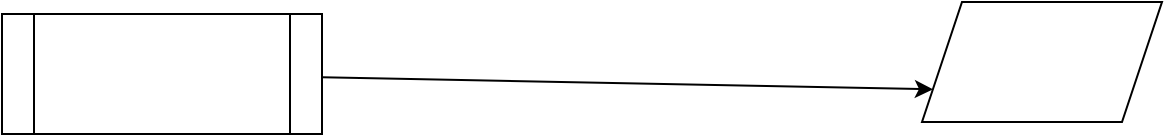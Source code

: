 <mxfile>
    <diagram id="WvlTFcGoA9O7VCMr8Kxx" name="Page-1">
        <mxGraphModel dx="1216" dy="1864" grid="1" gridSize="10" guides="1" tooltips="1" connect="1" arrows="1" fold="1" page="1" pageScale="1" pageWidth="827" pageHeight="1169" math="0" shadow="0">
            <root>
                <mxCell id="0"/>
                <mxCell id="1" parent="0"/>
                <mxCell id="4" style="edgeStyle=none;html=1;entryX=0;entryY=0.75;entryDx=0;entryDy=0;" edge="1" parent="1" source="2" target="3">
                    <mxGeometry relative="1" as="geometry"/>
                </mxCell>
                <mxCell id="2" value="" style="shape=process;whiteSpace=wrap;html=1;backgroundOutline=1;" vertex="1" parent="1">
                    <mxGeometry x="60" y="-614" width="160" height="60" as="geometry"/>
                </mxCell>
                <mxCell id="3" value="" style="shape=parallelogram;perimeter=parallelogramPerimeter;whiteSpace=wrap;html=1;fixedSize=1;" vertex="1" parent="1">
                    <mxGeometry x="520" y="-620" width="120" height="60" as="geometry"/>
                </mxCell>
            </root>
        </mxGraphModel>
    </diagram>
</mxfile>